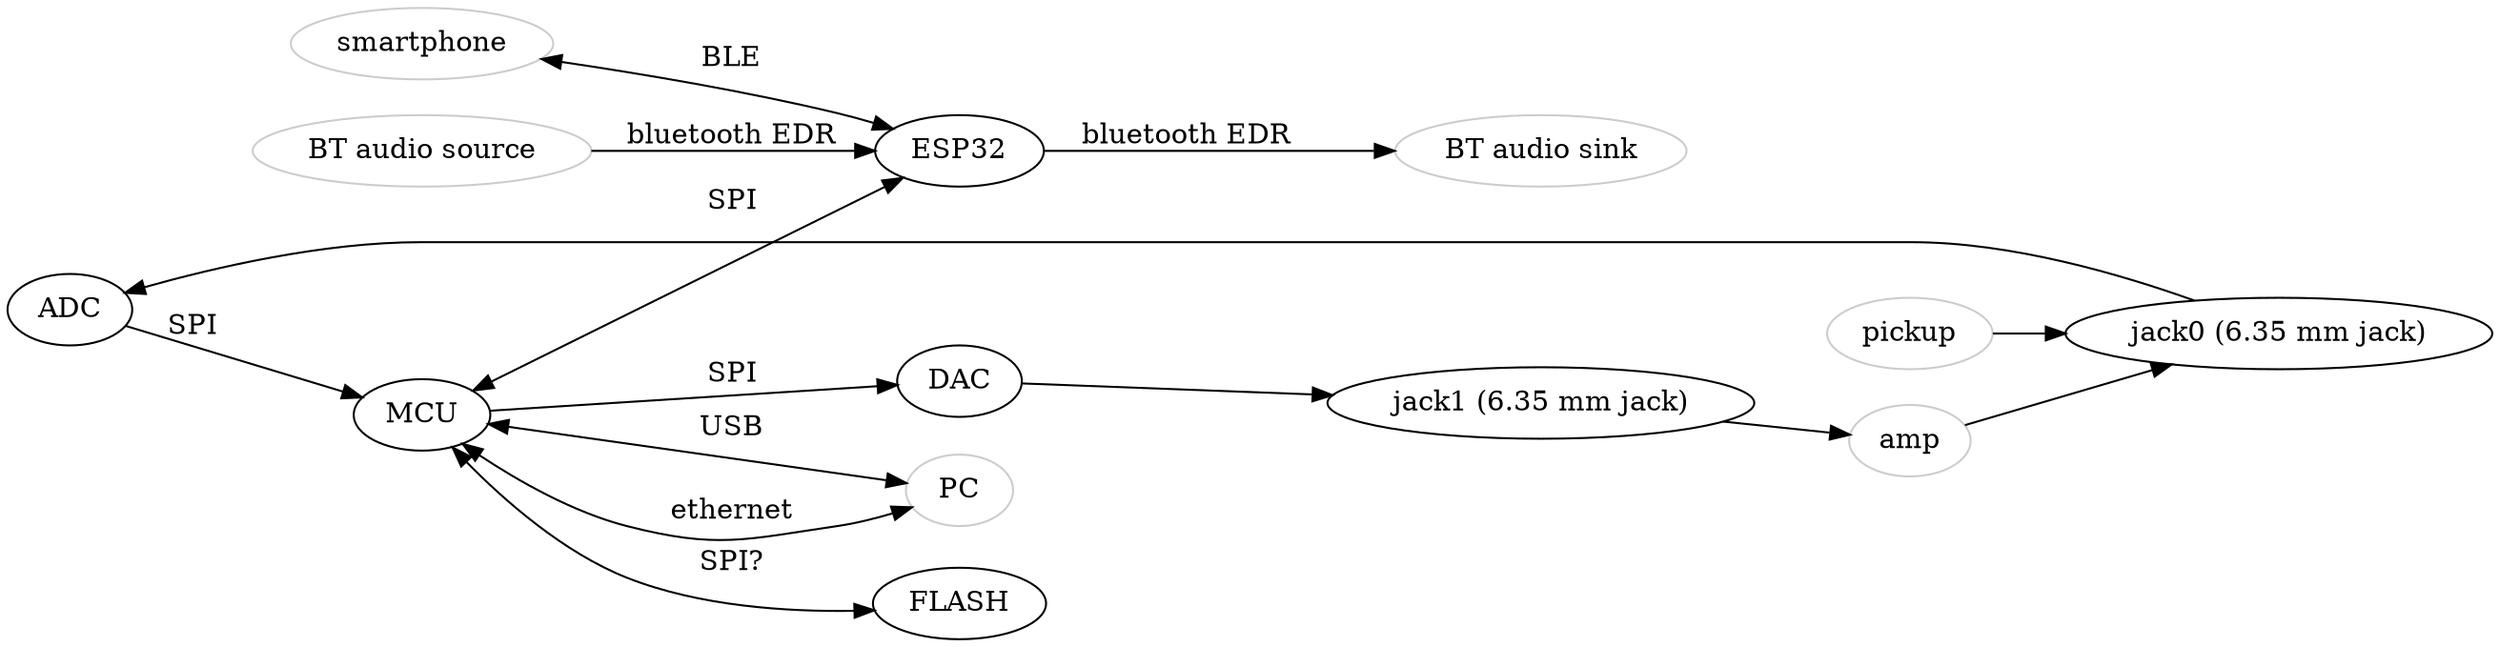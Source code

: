 digraph
{
	rankdir=LR;	

	ADC
	MCU
	ESP32
	DAC
	FLASH
	JACK0 [label="jack0 (6.35 mm jack)"];
	JACK1 [label="jack1 (6.35 mm jack)"];

	PICKUP [label="pickup"; color="#cccccc"];
	AMP [label="amp"; color="#cccccc"];
	BT_sink [label="BT audio sink"; color="#cccccc"];
	BT_source [label="BT audio source"; color="#cccccc"];
	PC [label="PC"; color="#cccccc"];
	SMARTPHONE [label="smartphone"; color="#cccccc"];

	ADC -> MCU [label="SPI"];
	MCU -> DAC [label="SPI"];

	MCU -> ESP32 [label="SPI";dir=both];
	MCU -> FLASH [label="SPI?";dir=both];
	
	// IN
	BT_source -> ESP32 [label="bluetooth EDR"]
	
	PICKUP -> JACK0
	AMP -> JACK0
	JACK0 -> ADC
	
	// OUT
	ESP32 -> BT_sink [label="bluetooth EDR"]
	DAC -> JACK1 -> AMP

	// both
	SMARTPHONE -> ESP32 [label="BLE", dir=both];
	MCU -> PC [label="ethernet", dir=both];
	MCU -> PC [label="USB", dir=both];

}

